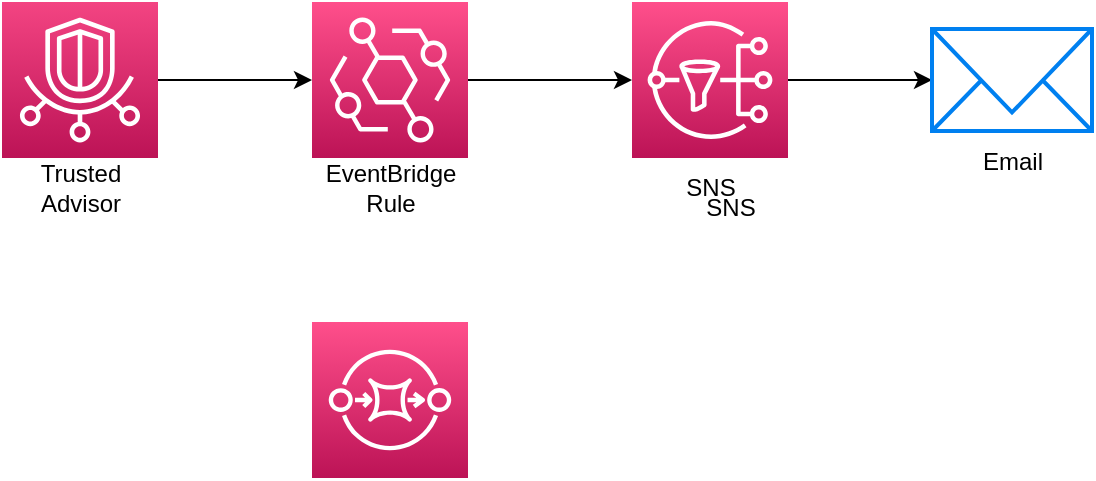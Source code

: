 <mxfile version="21.6.2" type="device">
  <diagram name="Page-1" id="eV_YLVRWxTpa4K-VT5Vj">
    <mxGraphModel dx="794" dy="470" grid="1" gridSize="10" guides="1" tooltips="1" connect="1" arrows="1" fold="1" page="1" pageScale="1" pageWidth="850" pageHeight="1100" background="#ffffff" math="0" shadow="0">
      <root>
        <mxCell id="0" />
        <mxCell id="1" parent="0" />
        <mxCell id="1Kchv32MKMZ2pI_5Vs8O-3" style="edgeStyle=orthogonalEdgeStyle;rounded=0;orthogonalLoop=1;jettySize=auto;html=1;exitX=1;exitY=0.5;exitDx=0;exitDy=0;exitPerimeter=0;entryX=0;entryY=0.5;entryDx=0;entryDy=0;entryPerimeter=0;" parent="1" source="1Kchv32MKMZ2pI_5Vs8O-4" target="1Kchv32MKMZ2pI_5Vs8O-6" edge="1">
          <mxGeometry relative="1" as="geometry" />
        </mxCell>
        <mxCell id="1Kchv32MKMZ2pI_5Vs8O-4" value="" style="sketch=0;points=[[0,0,0],[0.25,0,0],[0.5,0,0],[0.75,0,0],[1,0,0],[0,1,0],[0.25,1,0],[0.5,1,0],[0.75,1,0],[1,1,0],[0,0.25,0],[0,0.5,0],[0,0.75,0],[1,0.25,0],[1,0.5,0],[1,0.75,0]];outlineConnect=0;fontColor=#232F3E;gradientColor=#FF4F8B;gradientDirection=north;fillColor=#BC1356;strokeColor=#ffffff;dashed=0;verticalLabelPosition=bottom;verticalAlign=top;align=center;html=1;fontSize=12;fontStyle=0;aspect=fixed;shape=mxgraph.aws4.resourceIcon;resIcon=mxgraph.aws4.eventbridge;" parent="1" vertex="1">
          <mxGeometry x="220" y="100" width="78" height="78" as="geometry" />
        </mxCell>
        <mxCell id="1Kchv32MKMZ2pI_5Vs8O-5" value="" style="edgeStyle=orthogonalEdgeStyle;rounded=0;orthogonalLoop=1;jettySize=auto;html=1;" parent="1" source="1Kchv32MKMZ2pI_5Vs8O-6" target="1Kchv32MKMZ2pI_5Vs8O-10" edge="1">
          <mxGeometry relative="1" as="geometry" />
        </mxCell>
        <mxCell id="1Kchv32MKMZ2pI_5Vs8O-6" value="" style="sketch=0;points=[[0,0,0],[0.25,0,0],[0.5,0,0],[0.75,0,0],[1,0,0],[0,1,0],[0.25,1,0],[0.5,1,0],[0.75,1,0],[1,1,0],[0,0.25,0],[0,0.5,0],[0,0.75,0],[1,0.25,0],[1,0.5,0],[1,0.75,0]];outlineConnect=0;fontColor=#232F3E;gradientColor=#FF4F8B;gradientDirection=north;fillColor=#BC1356;strokeColor=#ffffff;dashed=0;verticalLabelPosition=bottom;verticalAlign=top;align=center;html=1;fontSize=12;fontStyle=0;aspect=fixed;shape=mxgraph.aws4.resourceIcon;resIcon=mxgraph.aws4.sns;" parent="1" vertex="1">
          <mxGeometry x="380" y="100" width="78" height="78" as="geometry" />
        </mxCell>
        <mxCell id="1Kchv32MKMZ2pI_5Vs8O-7" value="EventBridge Rule" style="text;strokeColor=none;align=center;fillColor=none;html=1;verticalAlign=middle;whiteSpace=wrap;rounded=0;" parent="1" vertex="1">
          <mxGeometry x="224.5" y="178" width="69" height="30" as="geometry" />
        </mxCell>
        <mxCell id="1Kchv32MKMZ2pI_5Vs8O-8" value="Trusted Advisor" style="text;strokeColor=none;align=center;fillColor=none;html=1;verticalAlign=middle;whiteSpace=wrap;rounded=0;" parent="1" vertex="1">
          <mxGeometry x="69.5" y="178" width="69" height="30" as="geometry" />
        </mxCell>
        <mxCell id="1Kchv32MKMZ2pI_5Vs8O-9" value="SNS" style="text;strokeColor=none;align=center;fillColor=none;html=1;verticalAlign=middle;whiteSpace=wrap;rounded=0;" parent="1" vertex="1">
          <mxGeometry x="384.5" y="178" width="69" height="30" as="geometry" />
        </mxCell>
        <mxCell id="1Kchv32MKMZ2pI_5Vs8O-10" value="" style="html=1;verticalLabelPosition=bottom;align=center;labelBackgroundColor=#ffffff;verticalAlign=top;strokeWidth=2;strokeColor=#0080F0;shadow=0;dashed=0;shape=mxgraph.ios7.icons.mail;" parent="1" vertex="1">
          <mxGeometry x="530" y="113.5" width="80" height="51" as="geometry" />
        </mxCell>
        <mxCell id="1Kchv32MKMZ2pI_5Vs8O-11" value="Email" style="text;strokeColor=none;align=center;fillColor=none;html=1;verticalAlign=middle;whiteSpace=wrap;rounded=0;" parent="1" vertex="1">
          <mxGeometry x="535.5" y="164.5" width="69" height="30" as="geometry" />
        </mxCell>
        <mxCell id="1Kchv32MKMZ2pI_5Vs8O-13" value="" style="edgeStyle=orthogonalEdgeStyle;rounded=0;orthogonalLoop=1;jettySize=auto;html=1;entryX=0;entryY=0.5;entryDx=0;entryDy=0;entryPerimeter=0;" parent="1" source="1Kchv32MKMZ2pI_5Vs8O-12" target="1Kchv32MKMZ2pI_5Vs8O-4" edge="1">
          <mxGeometry relative="1" as="geometry" />
        </mxCell>
        <mxCell id="1Kchv32MKMZ2pI_5Vs8O-12" value="" style="sketch=0;points=[[0,0,0],[0.25,0,0],[0.5,0,0],[0.75,0,0],[1,0,0],[0,1,0],[0.25,1,0],[0.5,1,0],[0.75,1,0],[1,1,0],[0,0.25,0],[0,0.5,0],[0,0.75,0],[1,0.25,0],[1,0.5,0],[1,0.75,0]];points=[[0,0,0],[0.25,0,0],[0.5,0,0],[0.75,0,0],[1,0,0],[0,1,0],[0.25,1,0],[0.5,1,0],[0.75,1,0],[1,1,0],[0,0.25,0],[0,0.5,0],[0,0.75,0],[1,0.25,0],[1,0.5,0],[1,0.75,0]];outlineConnect=0;fontColor=#232F3E;gradientColor=#F34482;gradientDirection=north;fillColor=#BC1356;strokeColor=#ffffff;dashed=0;verticalLabelPosition=bottom;verticalAlign=top;align=center;html=1;fontSize=12;fontStyle=0;aspect=fixed;shape=mxgraph.aws4.resourceIcon;resIcon=mxgraph.aws4.trusted_advisor;" parent="1" vertex="1">
          <mxGeometry x="65" y="100" width="78" height="78" as="geometry" />
        </mxCell>
        <mxCell id="yuAXawspXI8754svzwgQ-1" value="" style="sketch=0;points=[[0,0,0],[0.25,0,0],[0.5,0,0],[0.75,0,0],[1,0,0],[0,1,0],[0.25,1,0],[0.5,1,0],[0.75,1,0],[1,1,0],[0,0.25,0],[0,0.5,0],[0,0.75,0],[1,0.25,0],[1,0.5,0],[1,0.75,0]];outlineConnect=0;fontColor=#232F3E;gradientColor=#FF4F8B;gradientDirection=north;fillColor=#BC1356;strokeColor=#ffffff;dashed=0;verticalLabelPosition=bottom;verticalAlign=top;align=center;html=1;fontSize=12;fontStyle=0;aspect=fixed;shape=mxgraph.aws4.resourceIcon;resIcon=mxgraph.aws4.sqs;" vertex="1" parent="1">
          <mxGeometry x="220" y="260" width="78" height="78" as="geometry" />
        </mxCell>
        <mxCell id="yuAXawspXI8754svzwgQ-2" value="SNS" style="text;strokeColor=none;align=center;fillColor=none;html=1;verticalAlign=middle;whiteSpace=wrap;rounded=0;" vertex="1" parent="1">
          <mxGeometry x="394.5" y="188" width="69" height="30" as="geometry" />
        </mxCell>
      </root>
    </mxGraphModel>
  </diagram>
</mxfile>
